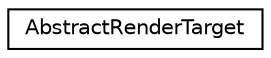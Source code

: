 digraph "Graphical Class Hierarchy"
{
  edge [fontname="Helvetica",fontsize="10",labelfontname="Helvetica",labelfontsize="10"];
  node [fontname="Helvetica",fontsize="10",shape=record];
  rankdir="LR";
  Node1 [label="AbstractRenderTarget",height=0.2,width=0.4,color="black", fillcolor="white", style="filled",URL="$class_abstract_render_target.html",tooltip="Abstract base class for OpenGL Objects. "];
}
